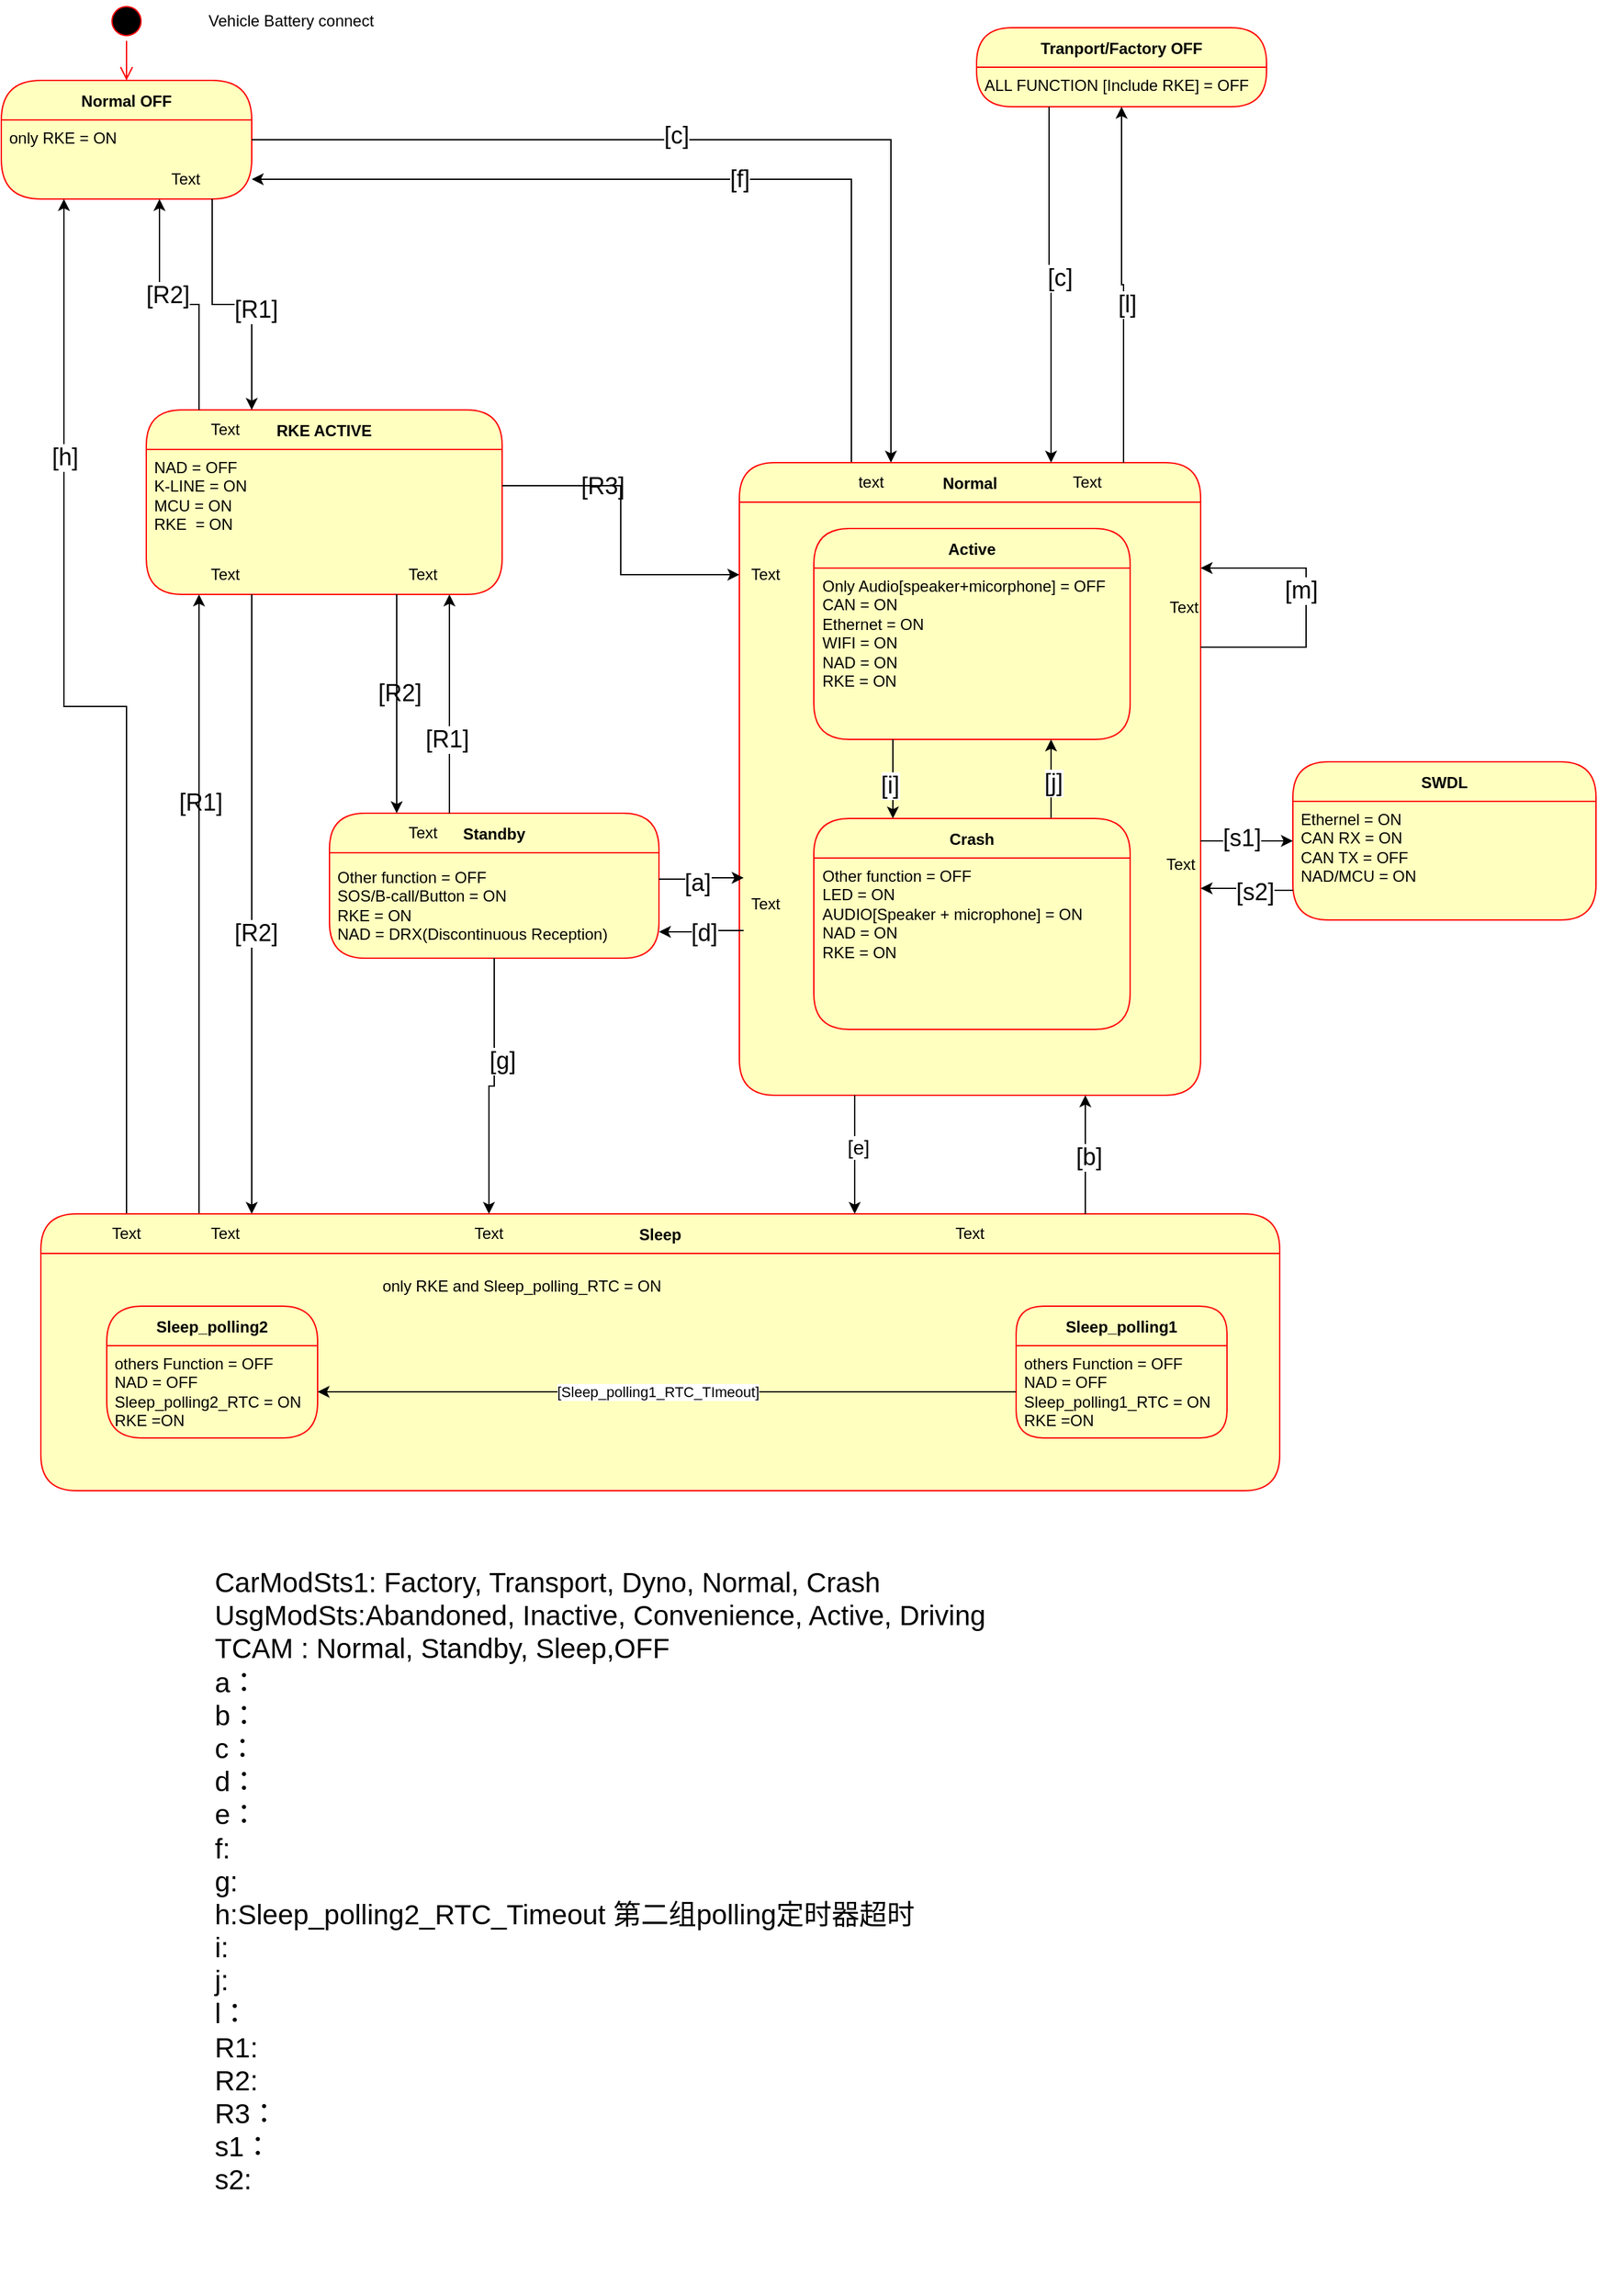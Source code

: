 <mxfile version="24.7.7">
  <diagram name="第 1 页" id="T9h1A44nFVKscxZu4C0u">
    <mxGraphModel dx="1315" dy="737" grid="1" gridSize="10" guides="1" tooltips="1" connect="1" arrows="1" fold="1" page="1" pageScale="1" pageWidth="827" pageHeight="1169" math="0" shadow="0">
      <root>
        <mxCell id="0" />
        <mxCell id="1" parent="0" />
        <mxCell id="-wjqPZiUZvuAArumJ4SB-4" value="Normal OFF" style="swimlane;fontStyle=1;align=center;verticalAlign=middle;childLayout=stackLayout;horizontal=1;startSize=30;horizontalStack=0;resizeParent=0;resizeLast=1;container=0;fontColor=#000000;collapsible=0;rounded=1;arcSize=37;strokeColor=#ff0000;fillColor=#ffffc0;swimlaneFillColor=#ffffc0;dropTarget=0;" parent="1" vertex="1">
          <mxGeometry x="40" y="60" width="190" height="90" as="geometry" />
        </mxCell>
        <mxCell id="-wjqPZiUZvuAArumJ4SB-5" value="only RKE = ON" style="text;html=1;strokeColor=none;fillColor=none;align=left;verticalAlign=top;spacingLeft=4;spacingRight=4;whiteSpace=wrap;overflow=hidden;rotatable=0;fontColor=#000000;" parent="-wjqPZiUZvuAArumJ4SB-4" vertex="1">
          <mxGeometry y="30" width="190" height="60" as="geometry" />
        </mxCell>
        <mxCell id="KqpTENBeh_g4gQOxuys7-5" value="Tranport/Factory OFF" style="swimlane;fontStyle=1;align=center;verticalAlign=middle;childLayout=stackLayout;horizontal=1;startSize=30;horizontalStack=0;resizeParent=0;resizeLast=1;container=0;fontColor=#000000;collapsible=0;rounded=1;arcSize=30;strokeColor=#ff0000;fillColor=#ffffc0;swimlaneFillColor=#ffffc0;dropTarget=0;" parent="1" vertex="1">
          <mxGeometry x="780" y="20" width="220" height="60" as="geometry" />
        </mxCell>
        <mxCell id="KqpTENBeh_g4gQOxuys7-6" value="ALL FUNCTION [Include RKE] = OFF" style="text;html=1;strokeColor=none;fillColor=none;align=left;verticalAlign=top;spacingLeft=4;spacingRight=4;whiteSpace=wrap;overflow=hidden;rotatable=0;fontColor=#000000;" parent="KqpTENBeh_g4gQOxuys7-5" vertex="1">
          <mxGeometry y="30" width="220" height="30" as="geometry" />
        </mxCell>
        <mxCell id="_2tl825V_yHpss4mHpZu-11" value="ALL FUNCTION [Include RKE] = OFF" style="text;html=1;strokeColor=none;fillColor=none;align=left;verticalAlign=middle;spacingLeft=4;spacingRight=4;whiteSpace=wrap;overflow=hidden;rotatable=0;fontColor=#000000;" parent="KqpTENBeh_g4gQOxuys7-5" vertex="1">
          <mxGeometry y="60" width="220" as="geometry" />
        </mxCell>
        <mxCell id="KqpTENBeh_g4gQOxuys7-12" value="Standby" style="swimlane;fontStyle=1;align=center;verticalAlign=middle;childLayout=stackLayout;horizontal=1;startSize=30;horizontalStack=0;resizeParent=0;resizeLast=1;container=0;fontColor=#000000;collapsible=0;rounded=1;arcSize=30;strokeColor=#ff0000;fillColor=#ffffc0;swimlaneFillColor=#ffffc0;dropTarget=0;" parent="1" vertex="1">
          <mxGeometry x="289" y="616" width="250" height="110" as="geometry" />
        </mxCell>
        <mxCell id="KqpTENBeh_g4gQOxuys7-13" value="Other function = OFF&lt;div&gt;SOS/B-call/Button = ON&lt;br&gt;RKE = ON&lt;/div&gt;&lt;div&gt;NAD = DRX(Discontinuous Reception)&lt;/div&gt;" style="text;html=1;strokeColor=none;fillColor=none;align=left;verticalAlign=middle;spacingLeft=4;spacingRight=4;whiteSpace=wrap;overflow=hidden;rotatable=0;fontColor=#000000;" parent="KqpTENBeh_g4gQOxuys7-12" vertex="1">
          <mxGeometry y="30" width="250" height="80" as="geometry" />
        </mxCell>
        <mxCell id="KqpTENBeh_g4gQOxuys7-17" value="SWDL" style="swimlane;fontStyle=1;align=center;verticalAlign=middle;childLayout=stackLayout;horizontal=1;startSize=30;horizontalStack=0;resizeParent=0;resizeLast=1;container=0;fontColor=#000000;collapsible=0;rounded=1;arcSize=30;strokeColor=#ff0000;fillColor=#ffffc0;swimlaneFillColor=#ffffc0;dropTarget=0;" parent="1" vertex="1">
          <mxGeometry x="1020" y="577" width="230" height="120" as="geometry" />
        </mxCell>
        <mxCell id="KqpTENBeh_g4gQOxuys7-18" value="Ethernel = ON&lt;br&gt;CAN RX = ON&lt;div&gt;CAN TX = OFF&lt;/div&gt;&lt;div&gt;NAD/MCU = ON&lt;/div&gt;" style="text;html=1;strokeColor=none;fillColor=none;align=left;verticalAlign=top;spacingLeft=4;spacingRight=4;whiteSpace=wrap;overflow=hidden;rotatable=0;fontColor=#000000;" parent="KqpTENBeh_g4gQOxuys7-17" vertex="1">
          <mxGeometry y="30" width="230" height="90" as="geometry" />
        </mxCell>
        <mxCell id="_2tl825V_yHpss4mHpZu-3" style="edgeStyle=orthogonalEdgeStyle;rounded=0;orthogonalLoop=1;jettySize=auto;html=1;exitX=1;exitY=0.25;exitDx=0;exitDy=0;entryX=0.75;entryY=0;entryDx=0;entryDy=0;" parent="1" source="-wjqPZiUZvuAArumJ4SB-5" target="KqpTENBeh_g4gQOxuys7-63" edge="1">
          <mxGeometry relative="1" as="geometry" />
        </mxCell>
        <mxCell id="_2tl825V_yHpss4mHpZu-58" value="[c]" style="edgeLabel;html=1;align=center;verticalAlign=middle;resizable=0;points=[];fontSize=18;" parent="_2tl825V_yHpss4mHpZu-3" vertex="1" connectable="0">
          <mxGeometry x="-0.115" y="3" relative="1" as="geometry">
            <mxPoint x="-1" as="offset" />
          </mxGeometry>
        </mxCell>
        <mxCell id="_2tl825V_yHpss4mHpZu-4" style="edgeStyle=orthogonalEdgeStyle;rounded=0;orthogonalLoop=1;jettySize=auto;html=1;exitX=0.25;exitY=0;exitDx=0;exitDy=0;entryX=1;entryY=0.75;entryDx=0;entryDy=0;" parent="1" source="KqpTENBeh_g4gQOxuys7-63" target="-wjqPZiUZvuAArumJ4SB-5" edge="1">
          <mxGeometry relative="1" as="geometry" />
        </mxCell>
        <mxCell id="_2tl825V_yHpss4mHpZu-59" value="[f]" style="edgeLabel;html=1;align=center;verticalAlign=middle;resizable=0;points=[];fontSize=18;" parent="_2tl825V_yHpss4mHpZu-4" vertex="1" connectable="0">
          <mxGeometry x="-0.105" relative="1" as="geometry">
            <mxPoint as="offset" />
          </mxGeometry>
        </mxCell>
        <mxCell id="KqpTENBeh_g4gQOxuys7-59" value="" style="group" parent="1" vertex="1" connectable="0">
          <mxGeometry x="630" y="350" width="326.5" height="480" as="geometry" />
        </mxCell>
        <mxCell id="KqpTENBeh_g4gQOxuys7-14" value="Normal" style="swimlane;fontStyle=1;align=center;verticalAlign=middle;childLayout=stackLayout;horizontal=1;startSize=30;horizontalStack=0;resizeParent=0;resizeLast=1;container=0;fontColor=#000000;collapsible=0;rounded=1;arcSize=30;strokeColor=#ff0000;fillColor=#ffffc0;swimlaneFillColor=#ffffc0;dropTarget=0;" parent="KqpTENBeh_g4gQOxuys7-59" vertex="1">
          <mxGeometry x="-30" width="350" height="480" as="geometry" />
        </mxCell>
        <mxCell id="KqpTENBeh_g4gQOxuys7-63" value="text" style="text;strokeColor=none;align=center;fillColor=none;html=1;verticalAlign=middle;whiteSpace=wrap;rounded=0;" parent="KqpTENBeh_g4gQOxuys7-59" vertex="1">
          <mxGeometry x="40" width="60" height="30" as="geometry" />
        </mxCell>
        <mxCell id="KqpTENBeh_g4gQOxuys7-19" value="Active" style="swimlane;fontStyle=1;align=center;verticalAlign=middle;childLayout=stackLayout;horizontal=1;startSize=30;horizontalStack=0;resizeParent=0;resizeLast=1;container=0;fontColor=#000000;collapsible=0;rounded=1;arcSize=30;strokeColor=#ff0000;fillColor=#ffffc0;swimlaneFillColor=#ffffc0;dropTarget=0;" parent="KqpTENBeh_g4gQOxuys7-59" vertex="1">
          <mxGeometry x="26.5" y="50" width="240" height="160" as="geometry" />
        </mxCell>
        <mxCell id="KqpTENBeh_g4gQOxuys7-20" value="Only Audio[speaker+micorphone] = OFF&lt;div&gt;CAN = ON&lt;/div&gt;&lt;div&gt;Ethernet = ON&lt;/div&gt;&lt;div&gt;WIFI = ON&lt;/div&gt;&lt;div&gt;NAD = ON&lt;/div&gt;&lt;div&gt;RKE = ON&lt;/div&gt;" style="text;html=1;strokeColor=none;fillColor=none;align=left;verticalAlign=top;spacingLeft=4;spacingRight=4;whiteSpace=wrap;overflow=hidden;rotatable=0;fontColor=#000000;" parent="KqpTENBeh_g4gQOxuys7-19" vertex="1">
          <mxGeometry y="30" width="240" height="130" as="geometry" />
        </mxCell>
        <mxCell id="KqpTENBeh_g4gQOxuys7-22" value="Only Audio[speaker+micorphone] = OFF" style="text;html=1;strokeColor=none;fillColor=none;align=center;verticalAlign=middle;spacingLeft=4;spacingRight=4;whiteSpace=wrap;overflow=hidden;rotatable=0;fontColor=#000000;" parent="KqpTENBeh_g4gQOxuys7-19" vertex="1">
          <mxGeometry y="160" width="240" as="geometry" />
        </mxCell>
        <mxCell id="_2tl825V_yHpss4mHpZu-88" style="edgeStyle=orthogonalEdgeStyle;rounded=0;orthogonalLoop=1;jettySize=auto;html=1;exitX=0.75;exitY=0;exitDx=0;exitDy=0;entryX=0.75;entryY=1;entryDx=0;entryDy=0;" parent="KqpTENBeh_g4gQOxuys7-59" source="KqpTENBeh_g4gQOxuys7-24" target="KqpTENBeh_g4gQOxuys7-20" edge="1">
          <mxGeometry relative="1" as="geometry">
            <mxPoint x="205.909" y="230" as="targetPoint" />
          </mxGeometry>
        </mxCell>
        <mxCell id="_2tl825V_yHpss4mHpZu-94" value="[j]" style="edgeLabel;html=1;align=center;verticalAlign=middle;resizable=0;points=[];fontSize=18;" parent="_2tl825V_yHpss4mHpZu-88" vertex="1" connectable="0">
          <mxGeometry x="-0.059" y="-1" relative="1" as="geometry">
            <mxPoint y="1" as="offset" />
          </mxGeometry>
        </mxCell>
        <mxCell id="KqpTENBeh_g4gQOxuys7-24" value="Crash" style="swimlane;fontStyle=1;align=center;verticalAlign=middle;childLayout=stackLayout;horizontal=1;startSize=30;horizontalStack=0;resizeParent=0;resizeLast=1;container=0;fontColor=#000000;collapsible=0;rounded=1;arcSize=30;strokeColor=#ff0000;fillColor=#ffffc0;swimlaneFillColor=#ffffc0;dropTarget=0;" parent="KqpTENBeh_g4gQOxuys7-59" vertex="1">
          <mxGeometry x="26.5" y="270" width="240" height="160" as="geometry" />
        </mxCell>
        <mxCell id="KqpTENBeh_g4gQOxuys7-25" value="Other function = OFF&lt;div&gt;LED = ON&lt;/div&gt;&lt;div&gt;AUDIO[Speaker + microphone] = ON&lt;/div&gt;&lt;div&gt;&lt;span style=&quot;background-color: initial;&quot;&gt;NAD = ON&lt;/span&gt;&lt;br&gt;&lt;/div&gt;&lt;div&gt;RKE = ON&lt;/div&gt;" style="text;html=1;strokeColor=none;fillColor=none;align=left;verticalAlign=top;spacingLeft=4;spacingRight=4;whiteSpace=wrap;overflow=hidden;rotatable=0;fontColor=#000000;" parent="KqpTENBeh_g4gQOxuys7-24" vertex="1">
          <mxGeometry y="30" width="240" height="130" as="geometry" />
        </mxCell>
        <mxCell id="KqpTENBeh_g4gQOxuys7-26" value="Only Audio[speaker+micorphone] = OFF" style="text;html=1;strokeColor=none;fillColor=none;align=center;verticalAlign=middle;spacingLeft=4;spacingRight=4;whiteSpace=wrap;overflow=hidden;rotatable=0;fontColor=#000000;" parent="KqpTENBeh_g4gQOxuys7-24" vertex="1">
          <mxGeometry y="160" width="240" as="geometry" />
        </mxCell>
        <mxCell id="_2tl825V_yHpss4mHpZu-5" value="Text" style="text;strokeColor=none;align=center;fillColor=none;html=1;verticalAlign=middle;whiteSpace=wrap;rounded=0;" parent="KqpTENBeh_g4gQOxuys7-59" vertex="1">
          <mxGeometry x="179" width="110" height="30" as="geometry" />
        </mxCell>
        <mxCell id="_2tl825V_yHpss4mHpZu-13" value="Text" style="text;strokeColor=none;align=center;fillColor=none;html=1;verticalAlign=middle;whiteSpace=wrap;rounded=0;" parent="KqpTENBeh_g4gQOxuys7-59" vertex="1">
          <mxGeometry x="290" y="269" width="30" height="72" as="geometry" />
        </mxCell>
        <mxCell id="_2tl825V_yHpss4mHpZu-43" value="Text" style="text;strokeColor=none;align=center;fillColor=none;html=1;verticalAlign=middle;whiteSpace=wrap;rounded=0;" parent="KqpTENBeh_g4gQOxuys7-59" vertex="1">
          <mxGeometry x="-30" y="50" width="40" height="70" as="geometry" />
        </mxCell>
        <mxCell id="_2tl825V_yHpss4mHpZu-70" value="Text" style="text;strokeColor=none;align=center;fillColor=none;html=1;verticalAlign=middle;whiteSpace=wrap;rounded=0;" parent="KqpTENBeh_g4gQOxuys7-59" vertex="1">
          <mxGeometry x="293.5" y="50" width="26.5" height="120" as="geometry" />
        </mxCell>
        <mxCell id="_2tl825V_yHpss4mHpZu-73" style="edgeStyle=orthogonalEdgeStyle;rounded=0;orthogonalLoop=1;jettySize=auto;html=1;exitX=1;exitY=0.75;exitDx=0;exitDy=0;entryX=1;entryY=0.25;entryDx=0;entryDy=0;" parent="KqpTENBeh_g4gQOxuys7-59" source="_2tl825V_yHpss4mHpZu-70" target="_2tl825V_yHpss4mHpZu-70" edge="1">
          <mxGeometry relative="1" as="geometry">
            <Array as="points">
              <mxPoint x="400" y="140" />
              <mxPoint x="400" y="80" />
            </Array>
          </mxGeometry>
        </mxCell>
        <mxCell id="_2tl825V_yHpss4mHpZu-74" value="[m]" style="edgeLabel;html=1;align=center;verticalAlign=middle;resizable=0;points=[];fontSize=18;" parent="_2tl825V_yHpss4mHpZu-73" vertex="1" connectable="0">
          <mxGeometry x="0.124" y="4" relative="1" as="geometry">
            <mxPoint as="offset" />
          </mxGeometry>
        </mxCell>
        <mxCell id="_2tl825V_yHpss4mHpZu-87" style="edgeStyle=orthogonalEdgeStyle;rounded=0;orthogonalLoop=1;jettySize=auto;html=1;exitX=0.25;exitY=1;exitDx=0;exitDy=0;entryX=0.25;entryY=0;entryDx=0;entryDy=0;" parent="KqpTENBeh_g4gQOxuys7-59" source="KqpTENBeh_g4gQOxuys7-20" target="KqpTENBeh_g4gQOxuys7-24" edge="1">
          <mxGeometry relative="1" as="geometry" />
        </mxCell>
        <mxCell id="_2tl825V_yHpss4mHpZu-93" value="[i]" style="edgeLabel;html=1;align=center;verticalAlign=middle;resizable=0;points=[];fontSize=18;" parent="_2tl825V_yHpss4mHpZu-87" vertex="1" connectable="0">
          <mxGeometry x="0.119" y="-3" relative="1" as="geometry">
            <mxPoint y="1" as="offset" />
          </mxGeometry>
        </mxCell>
        <mxCell id="_2tl825V_yHpss4mHpZu-7" style="edgeStyle=orthogonalEdgeStyle;rounded=0;orthogonalLoop=1;jettySize=auto;html=1;exitX=0.25;exitY=1;exitDx=0;exitDy=0;entryX=0.25;entryY=0;entryDx=0;entryDy=0;" parent="1" source="KqpTENBeh_g4gQOxuys7-6" target="_2tl825V_yHpss4mHpZu-5" edge="1">
          <mxGeometry relative="1" as="geometry" />
        </mxCell>
        <mxCell id="_2tl825V_yHpss4mHpZu-85" value="[c]" style="edgeLabel;html=1;align=center;verticalAlign=middle;resizable=0;points=[];fontSize=18;" parent="_2tl825V_yHpss4mHpZu-7" vertex="1" connectable="0">
          <mxGeometry x="-0.047" y="8" relative="1" as="geometry">
            <mxPoint as="offset" />
          </mxGeometry>
        </mxCell>
        <mxCell id="_2tl825V_yHpss4mHpZu-9" style="edgeStyle=orthogonalEdgeStyle;rounded=0;orthogonalLoop=1;jettySize=auto;html=1;exitX=0.75;exitY=0;exitDx=0;exitDy=0;entryX=0.5;entryY=1;entryDx=0;entryDy=0;" parent="1" source="_2tl825V_yHpss4mHpZu-5" target="KqpTENBeh_g4gQOxuys7-6" edge="1">
          <mxGeometry relative="1" as="geometry">
            <mxPoint x="920" y="120" as="targetPoint" />
          </mxGeometry>
        </mxCell>
        <mxCell id="_2tl825V_yHpss4mHpZu-98" value="[l]" style="edgeLabel;html=1;align=center;verticalAlign=middle;resizable=0;points=[];fontSize=18;" parent="_2tl825V_yHpss4mHpZu-9" vertex="1" connectable="0">
          <mxGeometry x="-0.106" y="-2" relative="1" as="geometry">
            <mxPoint y="1" as="offset" />
          </mxGeometry>
        </mxCell>
        <mxCell id="_2tl825V_yHpss4mHpZu-14" style="edgeStyle=orthogonalEdgeStyle;rounded=0;orthogonalLoop=1;jettySize=auto;html=1;exitX=1;exitY=0.25;exitDx=0;exitDy=0;entryX=0;entryY=0.5;entryDx=0;entryDy=0;" parent="1" source="_2tl825V_yHpss4mHpZu-13" target="KqpTENBeh_g4gQOxuys7-17" edge="1">
          <mxGeometry relative="1" as="geometry" />
        </mxCell>
        <mxCell id="_2tl825V_yHpss4mHpZu-75" value="[s1]" style="edgeLabel;html=1;align=center;verticalAlign=middle;resizable=0;points=[];fontSize=18;" parent="_2tl825V_yHpss4mHpZu-14" vertex="1" connectable="0">
          <mxGeometry x="-0.087" y="2" relative="1" as="geometry">
            <mxPoint x="-1" as="offset" />
          </mxGeometry>
        </mxCell>
        <mxCell id="_2tl825V_yHpss4mHpZu-15" style="edgeStyle=orthogonalEdgeStyle;rounded=0;orthogonalLoop=1;jettySize=auto;html=1;exitX=0;exitY=0.75;exitDx=0;exitDy=0;entryX=1;entryY=0.75;entryDx=0;entryDy=0;" parent="1" source="KqpTENBeh_g4gQOxuys7-18" target="_2tl825V_yHpss4mHpZu-13" edge="1">
          <mxGeometry relative="1" as="geometry" />
        </mxCell>
        <mxCell id="_2tl825V_yHpss4mHpZu-76" value="[s2]" style="edgeLabel;html=1;align=center;verticalAlign=middle;resizable=0;points=[];fontColor=none;noLabel=1;fontSize=18;" parent="_2tl825V_yHpss4mHpZu-15" vertex="1" connectable="0">
          <mxGeometry x="-0.241" y="-3" relative="1" as="geometry">
            <mxPoint as="offset" />
          </mxGeometry>
        </mxCell>
        <mxCell id="_2tl825V_yHpss4mHpZu-77" value="[s2]" style="edgeLabel;html=1;align=center;verticalAlign=middle;resizable=0;points=[];fontSize=18;" parent="_2tl825V_yHpss4mHpZu-15" vertex="1" connectable="0">
          <mxGeometry x="-0.19" y="1" relative="1" as="geometry">
            <mxPoint as="offset" />
          </mxGeometry>
        </mxCell>
        <mxCell id="_2tl825V_yHpss4mHpZu-19" style="edgeStyle=orthogonalEdgeStyle;rounded=0;orthogonalLoop=1;jettySize=auto;html=1;exitX=1;exitY=0.25;exitDx=0;exitDy=0;entryX=0;entryY=0.25;entryDx=0;entryDy=0;" parent="1" source="KqpTENBeh_g4gQOxuys7-13" target="_2tl825V_yHpss4mHpZu-17" edge="1">
          <mxGeometry relative="1" as="geometry" />
        </mxCell>
        <mxCell id="_2tl825V_yHpss4mHpZu-80" value="[a]" style="edgeLabel;html=1;align=center;verticalAlign=middle;resizable=0;points=[];fontSize=18;" parent="_2tl825V_yHpss4mHpZu-19" vertex="1" connectable="0">
          <mxGeometry x="-0.109" y="-3" relative="1" as="geometry">
            <mxPoint as="offset" />
          </mxGeometry>
        </mxCell>
        <mxCell id="_2tl825V_yHpss4mHpZu-20" style="edgeStyle=orthogonalEdgeStyle;rounded=0;orthogonalLoop=1;jettySize=auto;html=1;exitX=0;exitY=0.75;exitDx=0;exitDy=0;entryX=1;entryY=0.75;entryDx=0;entryDy=0;" parent="1" source="_2tl825V_yHpss4mHpZu-17" target="KqpTENBeh_g4gQOxuys7-13" edge="1">
          <mxGeometry relative="1" as="geometry" />
        </mxCell>
        <mxCell id="_2tl825V_yHpss4mHpZu-81" value="[d]" style="edgeLabel;html=1;align=center;verticalAlign=middle;resizable=0;points=[];fontSize=18;" parent="_2tl825V_yHpss4mHpZu-20" vertex="1" connectable="0">
          <mxGeometry x="-0.085" y="2" relative="1" as="geometry">
            <mxPoint x="-1" as="offset" />
          </mxGeometry>
        </mxCell>
        <mxCell id="_2tl825V_yHpss4mHpZu-24" value="" style="group" parent="1" vertex="1" connectable="0">
          <mxGeometry x="150" y="310" width="270" height="140" as="geometry" />
        </mxCell>
        <mxCell id="KqpTENBeh_g4gQOxuys7-7" value="RKE ACTIVE" style="swimlane;fontStyle=1;align=center;verticalAlign=middle;childLayout=stackLayout;horizontal=1;startSize=30;horizontalStack=0;resizeParent=0;resizeLast=1;container=0;fontColor=#000000;collapsible=0;rounded=1;arcSize=30;strokeColor=#ff0000;fillColor=#ffffc0;swimlaneFillColor=#ffffc0;dropTarget=0;" parent="_2tl825V_yHpss4mHpZu-24" vertex="1">
          <mxGeometry width="270" height="140" as="geometry" />
        </mxCell>
        <mxCell id="KqpTENBeh_g4gQOxuys7-8" value="NAD = OFF&lt;br&gt;K-LINE = ON&lt;div&gt;MCU = ON&lt;/div&gt;&lt;div&gt;RKE&amp;nbsp; = ON&lt;/div&gt;" style="text;html=1;strokeColor=none;fillColor=none;align=left;verticalAlign=top;spacingLeft=4;spacingRight=4;whiteSpace=wrap;overflow=hidden;rotatable=0;fontColor=#000000;" parent="KqpTENBeh_g4gQOxuys7-7" vertex="1">
          <mxGeometry y="30" width="270" height="110" as="geometry" />
        </mxCell>
        <mxCell id="_2tl825V_yHpss4mHpZu-22" value="Text" style="text;strokeColor=none;align=center;fillColor=none;html=1;verticalAlign=middle;whiteSpace=wrap;rounded=0;" parent="_2tl825V_yHpss4mHpZu-24" vertex="1">
          <mxGeometry x="170" y="110" width="80" height="30" as="geometry" />
        </mxCell>
        <mxCell id="_2tl825V_yHpss4mHpZu-23" value="Text" style="text;strokeColor=none;align=center;fillColor=none;html=1;verticalAlign=middle;whiteSpace=wrap;rounded=0;" parent="_2tl825V_yHpss4mHpZu-24" vertex="1">
          <mxGeometry x="20" y="110" width="80" height="30" as="geometry" />
        </mxCell>
        <mxCell id="_2tl825V_yHpss4mHpZu-40" value="Text" style="text;strokeColor=none;align=center;fillColor=none;html=1;verticalAlign=middle;whiteSpace=wrap;rounded=0;" parent="_2tl825V_yHpss4mHpZu-24" vertex="1">
          <mxGeometry x="20" width="80" height="30" as="geometry" />
        </mxCell>
        <mxCell id="_2tl825V_yHpss4mHpZu-27" style="edgeStyle=orthogonalEdgeStyle;rounded=0;orthogonalLoop=1;jettySize=auto;html=1;exitX=0.75;exitY=0;exitDx=0;exitDy=0;entryX=0.75;entryY=1;entryDx=0;entryDy=0;" parent="1" source="_2tl825V_yHpss4mHpZu-25" target="_2tl825V_yHpss4mHpZu-22" edge="1">
          <mxGeometry relative="1" as="geometry" />
        </mxCell>
        <mxCell id="_2tl825V_yHpss4mHpZu-66" value="&lt;font style=&quot;font-size: 18px;&quot;&gt;[R1]&lt;/font&gt;" style="edgeLabel;html=1;align=center;verticalAlign=middle;resizable=0;points=[];" parent="_2tl825V_yHpss4mHpZu-27" vertex="1" connectable="0">
          <mxGeometry x="-0.182" y="2" relative="1" as="geometry">
            <mxPoint y="12" as="offset" />
          </mxGeometry>
        </mxCell>
        <mxCell id="_2tl825V_yHpss4mHpZu-25" value="Text" style="text;strokeColor=none;align=center;fillColor=none;html=1;verticalAlign=middle;whiteSpace=wrap;rounded=0;" parent="1" vertex="1">
          <mxGeometry x="320" y="616" width="80" height="30" as="geometry" />
        </mxCell>
        <mxCell id="_2tl825V_yHpss4mHpZu-28" style="edgeStyle=orthogonalEdgeStyle;rounded=0;orthogonalLoop=1;jettySize=auto;html=1;exitX=0.25;exitY=1;exitDx=0;exitDy=0;entryX=0.25;entryY=0;entryDx=0;entryDy=0;" parent="1" source="_2tl825V_yHpss4mHpZu-22" target="_2tl825V_yHpss4mHpZu-25" edge="1">
          <mxGeometry relative="1" as="geometry" />
        </mxCell>
        <mxCell id="_2tl825V_yHpss4mHpZu-65" value="[R2]" style="edgeLabel;html=1;align=center;verticalAlign=middle;resizable=0;points=[];labelBackgroundColor=none;fontSize=18;" parent="_2tl825V_yHpss4mHpZu-28" vertex="1" connectable="0">
          <mxGeometry x="0.051" y="2" relative="1" as="geometry">
            <mxPoint y="-12" as="offset" />
          </mxGeometry>
        </mxCell>
        <mxCell id="_2tl825V_yHpss4mHpZu-35" style="edgeStyle=orthogonalEdgeStyle;rounded=0;orthogonalLoop=1;jettySize=auto;html=1;exitX=0.25;exitY=0;exitDx=0;exitDy=0;entryX=0.25;entryY=1;entryDx=0;entryDy=0;" parent="1" source="_2tl825V_yHpss4mHpZu-34" target="_2tl825V_yHpss4mHpZu-23" edge="1">
          <mxGeometry relative="1" as="geometry" />
        </mxCell>
        <mxCell id="_2tl825V_yHpss4mHpZu-63" value="[R1]" style="edgeLabel;html=1;align=center;verticalAlign=middle;resizable=0;points=[];labelBackgroundColor=none;fontSize=18;" parent="_2tl825V_yHpss4mHpZu-35" vertex="1" connectable="0">
          <mxGeometry x="0.335" y="-1" relative="1" as="geometry">
            <mxPoint y="1" as="offset" />
          </mxGeometry>
        </mxCell>
        <mxCell id="_2tl825V_yHpss4mHpZu-36" style="edgeStyle=orthogonalEdgeStyle;rounded=0;orthogonalLoop=1;jettySize=auto;html=1;exitX=0.75;exitY=1;exitDx=0;exitDy=0;entryX=0.75;entryY=0;entryDx=0;entryDy=0;" parent="1" source="_2tl825V_yHpss4mHpZu-23" target="_2tl825V_yHpss4mHpZu-34" edge="1">
          <mxGeometry relative="1" as="geometry" />
        </mxCell>
        <mxCell id="_2tl825V_yHpss4mHpZu-64" value="[R2]" style="edgeLabel;html=1;align=center;verticalAlign=middle;resizable=0;points=[];fontSize=18;" parent="_2tl825V_yHpss4mHpZu-36" vertex="1" connectable="0">
          <mxGeometry x="0.091" y="3" relative="1" as="geometry">
            <mxPoint as="offset" />
          </mxGeometry>
        </mxCell>
        <mxCell id="_2tl825V_yHpss4mHpZu-38" style="edgeStyle=orthogonalEdgeStyle;rounded=0;orthogonalLoop=1;jettySize=auto;html=1;exitX=0.5;exitY=0;exitDx=0;exitDy=0;entryX=0.25;entryY=1;entryDx=0;entryDy=0;" parent="1" source="_2tl825V_yHpss4mHpZu-37" target="-wjqPZiUZvuAArumJ4SB-5" edge="1">
          <mxGeometry relative="1" as="geometry" />
        </mxCell>
        <mxCell id="_2tl825V_yHpss4mHpZu-62" value="[h]" style="edgeLabel;html=1;align=center;verticalAlign=middle;resizable=0;points=[];fontSize=18;" parent="_2tl825V_yHpss4mHpZu-38" vertex="1" connectable="0">
          <mxGeometry x="0.518" relative="1" as="geometry">
            <mxPoint y="-1" as="offset" />
          </mxGeometry>
        </mxCell>
        <mxCell id="_2tl825V_yHpss4mHpZu-42" style="edgeStyle=orthogonalEdgeStyle;rounded=0;orthogonalLoop=1;jettySize=auto;html=1;exitX=0.75;exitY=1;exitDx=0;exitDy=0;entryX=0.75;entryY=0;entryDx=0;entryDy=0;" parent="1" source="_2tl825V_yHpss4mHpZu-39" target="_2tl825V_yHpss4mHpZu-40" edge="1">
          <mxGeometry relative="1" as="geometry" />
        </mxCell>
        <mxCell id="_2tl825V_yHpss4mHpZu-61" value="[R1]" style="edgeLabel;html=1;align=center;verticalAlign=middle;resizable=0;points=[];fontSize=18;" parent="_2tl825V_yHpss4mHpZu-42" vertex="1" connectable="0">
          <mxGeometry x="0.202" y="3" relative="1" as="geometry">
            <mxPoint as="offset" />
          </mxGeometry>
        </mxCell>
        <mxCell id="_2tl825V_yHpss4mHpZu-39" value="Text" style="text;strokeColor=none;align=center;fillColor=none;html=1;verticalAlign=middle;whiteSpace=wrap;rounded=0;" parent="1" vertex="1">
          <mxGeometry x="140" y="120" width="80" height="30" as="geometry" />
        </mxCell>
        <mxCell id="_2tl825V_yHpss4mHpZu-41" style="edgeStyle=orthogonalEdgeStyle;rounded=0;orthogonalLoop=1;jettySize=auto;html=1;exitX=0.25;exitY=0;exitDx=0;exitDy=0;entryX=0.25;entryY=1;entryDx=0;entryDy=0;" parent="1" source="_2tl825V_yHpss4mHpZu-40" target="_2tl825V_yHpss4mHpZu-39" edge="1">
          <mxGeometry relative="1" as="geometry" />
        </mxCell>
        <mxCell id="_2tl825V_yHpss4mHpZu-60" value="[R2]" style="edgeLabel;html=1;align=center;verticalAlign=middle;resizable=0;points=[];fontSize=18;" parent="_2tl825V_yHpss4mHpZu-41" vertex="1" connectable="0">
          <mxGeometry x="0.229" y="-6" relative="1" as="geometry">
            <mxPoint as="offset" />
          </mxGeometry>
        </mxCell>
        <mxCell id="_2tl825V_yHpss4mHpZu-44" style="edgeStyle=orthogonalEdgeStyle;rounded=0;orthogonalLoop=1;jettySize=auto;html=1;exitX=1;exitY=0.25;exitDx=0;exitDy=0;entryX=0;entryY=0.5;entryDx=0;entryDy=0;" parent="1" source="KqpTENBeh_g4gQOxuys7-8" target="_2tl825V_yHpss4mHpZu-43" edge="1">
          <mxGeometry relative="1" as="geometry" />
        </mxCell>
        <mxCell id="_2tl825V_yHpss4mHpZu-78" value="[R3]" style="edgeLabel;html=1;align=center;verticalAlign=middle;resizable=0;points=[];fontColor=none;noLabel=1;fontSize=18;" parent="_2tl825V_yHpss4mHpZu-44" vertex="1" connectable="0">
          <mxGeometry x="-0.451" relative="1" as="geometry">
            <mxPoint x="1" as="offset" />
          </mxGeometry>
        </mxCell>
        <mxCell id="_2tl825V_yHpss4mHpZu-79" value="[R3]" style="edgeLabel;html=1;align=center;verticalAlign=middle;resizable=0;points=[];fontSize=18;labelBackgroundColor=none;" parent="_2tl825V_yHpss4mHpZu-44" vertex="1" connectable="0">
          <mxGeometry x="-0.392" relative="1" as="geometry">
            <mxPoint x="1" as="offset" />
          </mxGeometry>
        </mxCell>
        <mxCell id="_2tl825V_yHpss4mHpZu-46" value="" style="group" parent="1" vertex="1" connectable="0">
          <mxGeometry x="70" y="920" width="940" height="210" as="geometry" />
        </mxCell>
        <mxCell id="-wjqPZiUZvuAArumJ4SB-8" value="Sleep" style="swimlane;fontStyle=1;align=center;verticalAlign=middle;childLayout=stackLayout;horizontal=1;startSize=30;horizontalStack=0;resizeParent=0;resizeLast=1;container=0;fontColor=#000000;collapsible=0;rounded=1;arcSize=30;strokeColor=#ff0000;fillColor=#ffffc0;swimlaneFillColor=#ffffc0;dropTarget=0;" parent="_2tl825V_yHpss4mHpZu-46" vertex="1">
          <mxGeometry width="940" height="210" as="geometry" />
        </mxCell>
        <mxCell id="KqpTENBeh_g4gQOxuys7-38" value="Sleep_polling2" style="swimlane;fontStyle=1;align=center;verticalAlign=middle;childLayout=stackLayout;horizontal=1;startSize=30;horizontalStack=0;resizeParent=0;resizeLast=1;container=0;fontColor=#000000;collapsible=0;rounded=1;arcSize=30;strokeColor=#ff0000;fillColor=#ffffc0;swimlaneFillColor=#ffffc0;dropTarget=0;" parent="_2tl825V_yHpss4mHpZu-46" vertex="1">
          <mxGeometry x="50" y="70" width="160" height="100" as="geometry" />
        </mxCell>
        <mxCell id="KqpTENBeh_g4gQOxuys7-39" value="others Function = OFF&lt;br&gt;NAD = OFF&lt;br&gt;Sleep_polling2_RTC = ON&lt;br&gt;RKE =ON" style="text;html=1;strokeColor=none;fillColor=none;align=left;verticalAlign=top;spacingLeft=4;spacingRight=4;whiteSpace=wrap;overflow=hidden;rotatable=0;fontColor=#000000;" parent="KqpTENBeh_g4gQOxuys7-38" vertex="1">
          <mxGeometry y="30" width="160" height="70" as="geometry" />
        </mxCell>
        <mxCell id="KqpTENBeh_g4gQOxuys7-41" value="Sleep_polling1" style="swimlane;fontStyle=1;align=center;verticalAlign=middle;childLayout=stackLayout;horizontal=1;startSize=30;horizontalStack=0;resizeParent=0;resizeLast=1;container=0;fontColor=#000000;collapsible=0;rounded=1;arcSize=23;strokeColor=#ff0000;fillColor=#ffffc0;swimlaneFillColor=#ffffc0;dropTarget=0;" parent="_2tl825V_yHpss4mHpZu-46" vertex="1">
          <mxGeometry x="740" y="70" width="160" height="100" as="geometry" />
        </mxCell>
        <mxCell id="KqpTENBeh_g4gQOxuys7-42" value="others Function = OFF&lt;br&gt;NAD = OFF&lt;br&gt;Sleep_polling1_RTC = ON&lt;br&gt;RKE =ON" style="text;html=1;strokeColor=none;fillColor=none;align=left;verticalAlign=top;spacingLeft=4;spacingRight=4;whiteSpace=wrap;overflow=hidden;rotatable=0;fontColor=#000000;" parent="KqpTENBeh_g4gQOxuys7-41" vertex="1">
          <mxGeometry y="30" width="160" height="70" as="geometry" />
        </mxCell>
        <mxCell id="KqpTENBeh_g4gQOxuys7-43" value="only RKE and Sleep_polling_RTC = ON" style="text;strokeColor=none;align=center;fillColor=none;html=1;verticalAlign=middle;whiteSpace=wrap;rounded=0;" parent="_2tl825V_yHpss4mHpZu-46" vertex="1">
          <mxGeometry x="230" y="40" width="270" height="30" as="geometry" />
        </mxCell>
        <mxCell id="_2tl825V_yHpss4mHpZu-34" value="Text" style="text;strokeColor=none;align=center;fillColor=none;html=1;verticalAlign=middle;whiteSpace=wrap;rounded=0;" parent="_2tl825V_yHpss4mHpZu-46" vertex="1">
          <mxGeometry x="100" width="80" height="30" as="geometry" />
        </mxCell>
        <mxCell id="_2tl825V_yHpss4mHpZu-37" value="Text" style="text;strokeColor=none;align=center;fillColor=none;html=1;verticalAlign=middle;whiteSpace=wrap;rounded=0;" parent="_2tl825V_yHpss4mHpZu-46" vertex="1">
          <mxGeometry x="25" width="80" height="30" as="geometry" />
        </mxCell>
        <mxCell id="_2tl825V_yHpss4mHpZu-47" value="Text" style="text;strokeColor=none;align=center;fillColor=none;html=1;verticalAlign=middle;whiteSpace=wrap;rounded=0;" parent="_2tl825V_yHpss4mHpZu-46" vertex="1">
          <mxGeometry x="530" width="350" height="30" as="geometry" />
        </mxCell>
        <mxCell id="_2tl825V_yHpss4mHpZu-50" value="Text" style="text;strokeColor=none;align=center;fillColor=none;html=1;verticalAlign=middle;whiteSpace=wrap;rounded=0;" parent="_2tl825V_yHpss4mHpZu-46" vertex="1">
          <mxGeometry x="310" width="60" height="30" as="geometry" />
        </mxCell>
        <mxCell id="_2tl825V_yHpss4mHpZu-52" style="edgeStyle=orthogonalEdgeStyle;rounded=0;orthogonalLoop=1;jettySize=auto;html=1;exitX=0;exitY=0.5;exitDx=0;exitDy=0;entryX=1;entryY=0.5;entryDx=0;entryDy=0;" parent="_2tl825V_yHpss4mHpZu-46" source="KqpTENBeh_g4gQOxuys7-42" target="KqpTENBeh_g4gQOxuys7-39" edge="1">
          <mxGeometry relative="1" as="geometry" />
        </mxCell>
        <mxCell id="_2tl825V_yHpss4mHpZu-53" value="[Sleep_polling1_RTC_TImeout]" style="edgeLabel;html=1;align=center;verticalAlign=middle;resizable=0;points=[];" parent="_2tl825V_yHpss4mHpZu-52" vertex="1" connectable="0">
          <mxGeometry x="0.025" relative="1" as="geometry">
            <mxPoint x="-1" as="offset" />
          </mxGeometry>
        </mxCell>
        <mxCell id="_2tl825V_yHpss4mHpZu-48" style="edgeStyle=orthogonalEdgeStyle;rounded=0;orthogonalLoop=1;jettySize=auto;html=1;exitX=0.25;exitY=1;exitDx=0;exitDy=0;entryX=0.25;entryY=0;entryDx=0;entryDy=0;" parent="1" source="KqpTENBeh_g4gQOxuys7-14" target="_2tl825V_yHpss4mHpZu-47" edge="1">
          <mxGeometry relative="1" as="geometry" />
        </mxCell>
        <mxCell id="_2tl825V_yHpss4mHpZu-83" value="[e]" style="edgeLabel;html=1;align=center;verticalAlign=middle;resizable=0;points=[];fontSize=15;" parent="_2tl825V_yHpss4mHpZu-48" vertex="1" connectable="0">
          <mxGeometry x="-0.126" y="2" relative="1" as="geometry">
            <mxPoint y="-1" as="offset" />
          </mxGeometry>
        </mxCell>
        <mxCell id="_2tl825V_yHpss4mHpZu-49" style="edgeStyle=orthogonalEdgeStyle;rounded=0;orthogonalLoop=1;jettySize=auto;html=1;exitX=0.75;exitY=0;exitDx=0;exitDy=0;entryX=0.75;entryY=1;entryDx=0;entryDy=0;" parent="1" source="_2tl825V_yHpss4mHpZu-47" target="KqpTENBeh_g4gQOxuys7-14" edge="1">
          <mxGeometry relative="1" as="geometry" />
        </mxCell>
        <mxCell id="_2tl825V_yHpss4mHpZu-84" value="[b]" style="edgeLabel;html=1;align=center;verticalAlign=middle;resizable=0;points=[];fontSize=18;" parent="_2tl825V_yHpss4mHpZu-49" vertex="1" connectable="0">
          <mxGeometry x="-0.036" y="-2" relative="1" as="geometry">
            <mxPoint as="offset" />
          </mxGeometry>
        </mxCell>
        <mxCell id="_2tl825V_yHpss4mHpZu-51" style="edgeStyle=orthogonalEdgeStyle;rounded=0;orthogonalLoop=1;jettySize=auto;html=1;exitX=0.5;exitY=1;exitDx=0;exitDy=0;entryX=0.5;entryY=0;entryDx=0;entryDy=0;" parent="1" source="KqpTENBeh_g4gQOxuys7-13" target="_2tl825V_yHpss4mHpZu-50" edge="1">
          <mxGeometry relative="1" as="geometry" />
        </mxCell>
        <mxCell id="_2tl825V_yHpss4mHpZu-68" value="[g]" style="edgeLabel;html=1;align=center;verticalAlign=middle;resizable=0;points=[];fontSize=18;" parent="_2tl825V_yHpss4mHpZu-51" vertex="1" connectable="0">
          <mxGeometry x="-0.208" y="6" relative="1" as="geometry">
            <mxPoint y="-1" as="offset" />
          </mxGeometry>
        </mxCell>
        <mxCell id="_2tl825V_yHpss4mHpZu-55" value="CarModSts1: Factory, Transport, Dyno, Normal, Crash&lt;div&gt;UsgModSts:Abandoned, Inactive, Convenience, Active, Driving&lt;/div&gt;&lt;div&gt;TCAM : Normal, Standby, Sleep,OFF&lt;/div&gt;&lt;div&gt;a：&lt;div style=&quot;font-size: 21px;&quot;&gt;b：&lt;/div&gt;&lt;div style=&quot;font-size: 21px;&quot;&gt;c：&lt;/div&gt;&lt;div style=&quot;font-size: 21px;&quot;&gt;d：&lt;/div&gt;&lt;div style=&quot;font-size: 21px;&quot;&gt;e：&lt;/div&gt;&lt;div style=&quot;font-size: 21px;&quot;&gt;f:&lt;/div&gt;&lt;div style=&quot;font-size: 21px;&quot;&gt;g:&lt;/div&gt;&lt;div style=&quot;font-size: 21px;&quot;&gt;h:Sleep_polling2_RTC_Timeout 第二组polling定时器超时&lt;/div&gt;&lt;div style=&quot;font-size: 21px;&quot;&gt;i:&lt;/div&gt;&lt;div style=&quot;font-size: 21px;&quot;&gt;j:&lt;/div&gt;&lt;div style=&quot;font-size: 21px;&quot;&gt;l：&lt;/div&gt;&lt;div style=&quot;font-size: 21px;&quot;&gt;R1:&lt;/div&gt;&lt;div style=&quot;font-size: 21px;&quot;&gt;R2:&lt;/div&gt;&lt;div style=&quot;font-size: 21px;&quot;&gt;R3：&lt;/div&gt;&lt;div style=&quot;font-size: 21px;&quot;&gt;s1：&lt;/div&gt;&lt;div style=&quot;font-size: 21px;&quot;&gt;s2:&lt;/div&gt;&lt;/div&gt;" style="text;strokeColor=none;align=left;fillColor=none;html=1;verticalAlign=top;whiteSpace=wrap;rounded=0;fontSize=21;" parent="1" vertex="1">
          <mxGeometry x="200" y="1180" width="630" height="560" as="geometry" />
        </mxCell>
        <mxCell id="_2tl825V_yHpss4mHpZu-17" value="Text" style="text;strokeColor=none;align=center;fillColor=none;html=1;verticalAlign=middle;whiteSpace=wrap;rounded=0;" parent="1" vertex="1">
          <mxGeometry x="603.25" y="645" width="33.5" height="80" as="geometry" />
        </mxCell>
        <mxCell id="a-12Ep5TReZnXZwxxXIh-1" value="" style="ellipse;html=1;shape=startState;fillColor=#000000;strokeColor=#ff0000;" vertex="1" parent="1">
          <mxGeometry x="120" width="30" height="30" as="geometry" />
        </mxCell>
        <mxCell id="a-12Ep5TReZnXZwxxXIh-2" value="" style="edgeStyle=orthogonalEdgeStyle;html=1;verticalAlign=bottom;endArrow=open;endSize=8;strokeColor=#ff0000;rounded=0;" edge="1" source="a-12Ep5TReZnXZwxxXIh-1" parent="1">
          <mxGeometry relative="1" as="geometry">
            <mxPoint x="135" y="60" as="targetPoint" />
          </mxGeometry>
        </mxCell>
        <mxCell id="a-12Ep5TReZnXZwxxXIh-3" value="Vehicle Battery connect" style="text;strokeColor=none;align=center;fillColor=none;html=1;verticalAlign=middle;whiteSpace=wrap;rounded=0;" vertex="1" parent="1">
          <mxGeometry x="190" width="140" height="30" as="geometry" />
        </mxCell>
      </root>
    </mxGraphModel>
  </diagram>
</mxfile>
